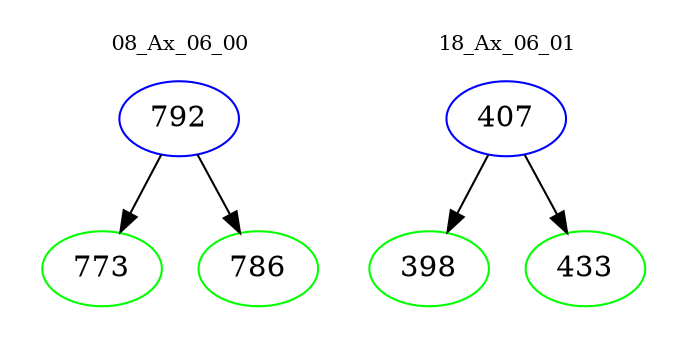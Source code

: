 digraph{
subgraph cluster_0 {
color = white
label = "08_Ax_06_00";
fontsize=10;
T0_792 [label="792", color="blue"]
T0_792 -> T0_773 [color="black"]
T0_773 [label="773", color="green"]
T0_792 -> T0_786 [color="black"]
T0_786 [label="786", color="green"]
}
subgraph cluster_1 {
color = white
label = "18_Ax_06_01";
fontsize=10;
T1_407 [label="407", color="blue"]
T1_407 -> T1_398 [color="black"]
T1_398 [label="398", color="green"]
T1_407 -> T1_433 [color="black"]
T1_433 [label="433", color="green"]
}
}

